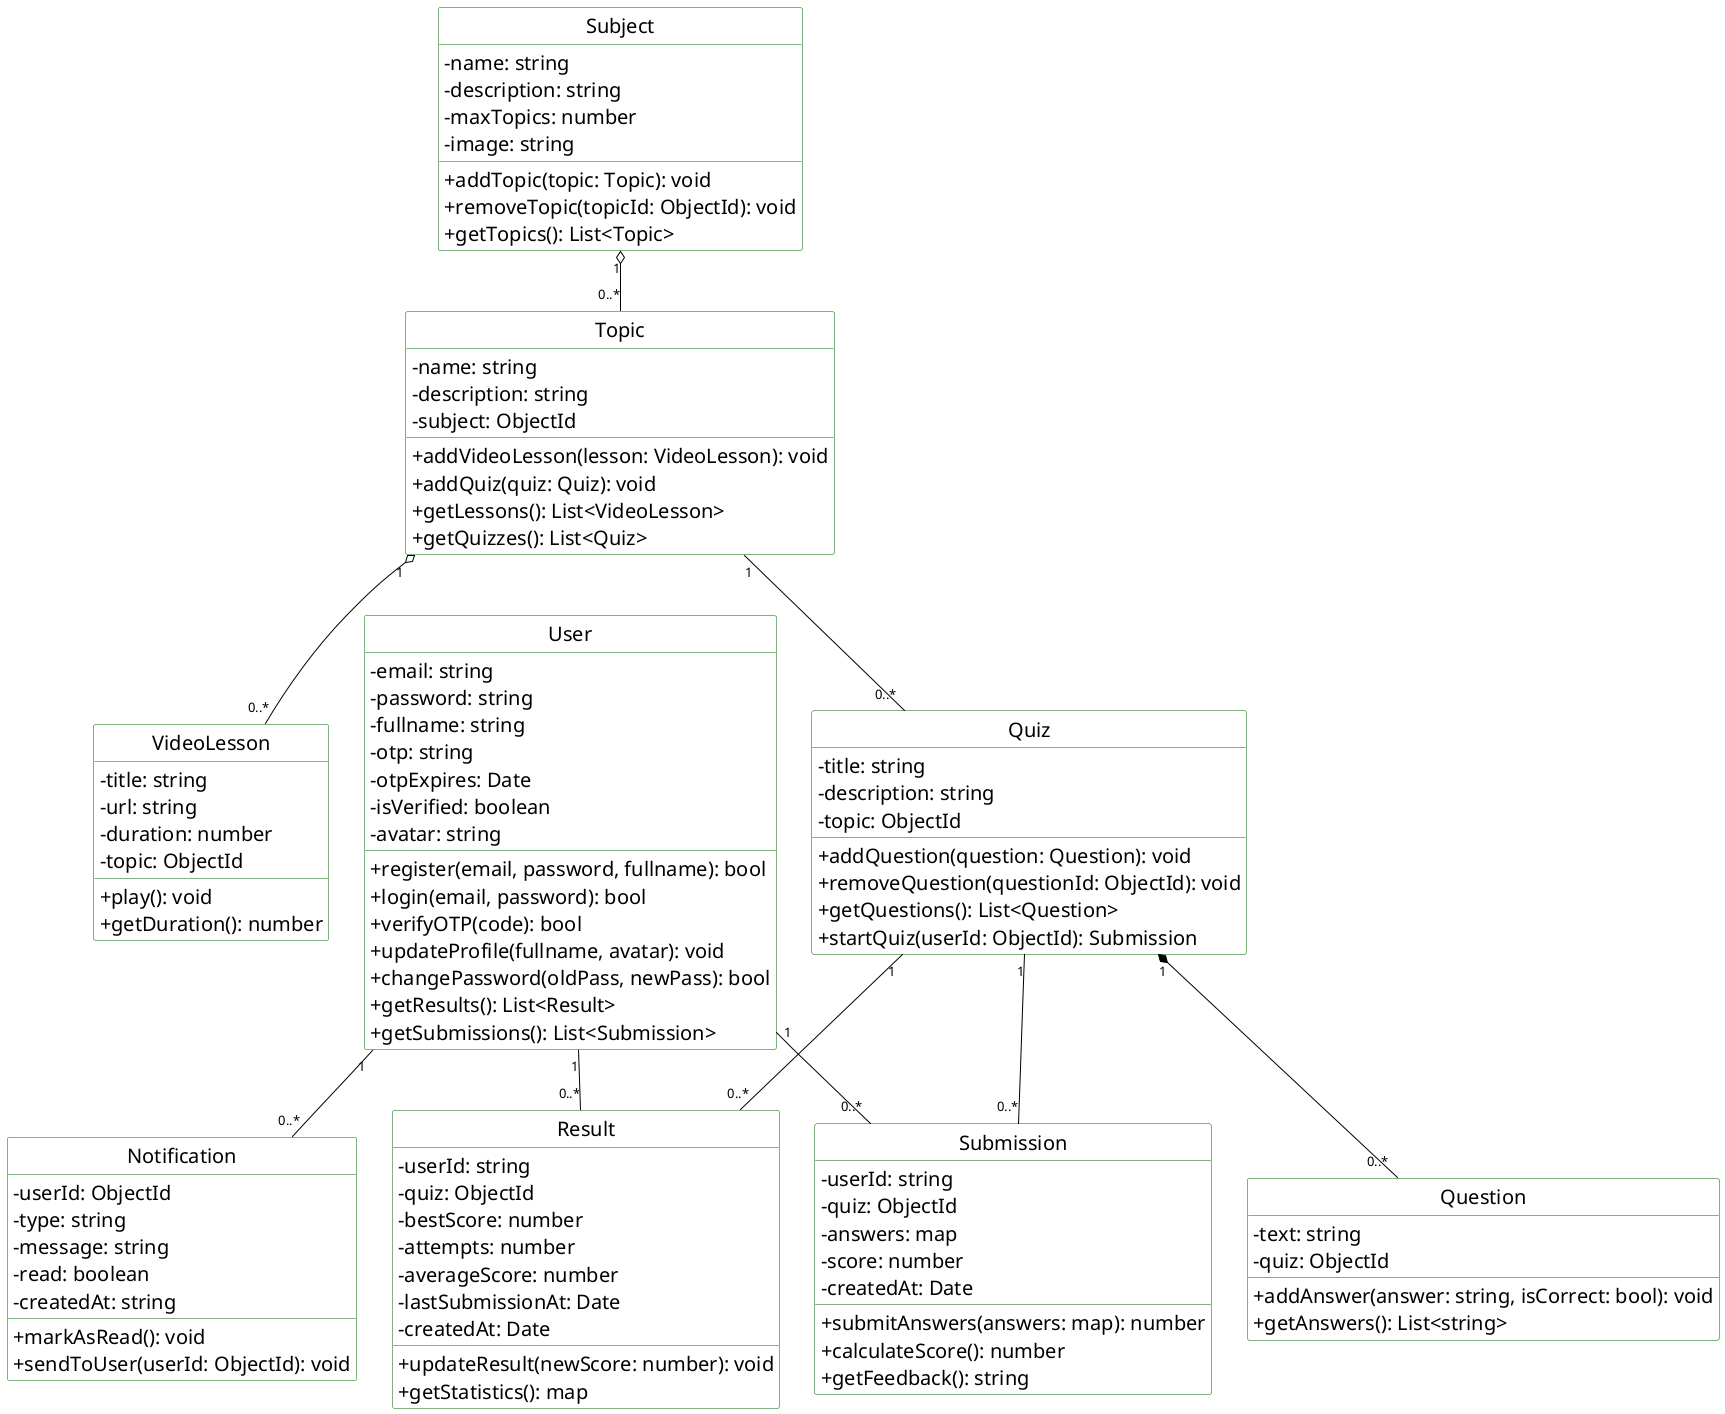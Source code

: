 @startuml ClassDiagramSciFun
skinparam backgroundColor #ffffff
skinparam classAttributeIconSize 0
skinparam classAttributeFontSize 20

' skinparam linetype ortho
skinparam class {
  BackgroundColor White
  ArrowColor Black
  BorderColor DarkGreen
  FontSize 20

}
hide circle
hide stereotype

class User {
  - email: string
  - password: string
  - fullname: string
  - otp: string
  - otpExpires: Date
  - isVerified: boolean
  - avatar: string
  + register(email, password, fullname): bool
  + login(email, password): bool
  + verifyOTP(code): bool
  + updateProfile(fullname, avatar): void
  + changePassword(oldPass, newPass): bool
  + getResults(): List<Result>
  + getSubmissions(): List<Submission>
}

class Subject {
  - name: string
  - description: string
  - maxTopics: number
  - image: string
  + addTopic(topic: Topic): void
  + removeTopic(topicId: ObjectId): void
  + getTopics(): List<Topic>
}

class Topic {
  - name: string
  - description: string
  - subject: ObjectId
  + addVideoLesson(lesson: VideoLesson): void
  + addQuiz(quiz: Quiz): void
  + getLessons(): List<VideoLesson>
  + getQuizzes(): List<Quiz>
}

class VideoLesson {
  - title: string
  - url: string
  - duration: number
  - topic: ObjectId
  + play(): void
  + getDuration(): number
}

class Quiz {
  - title: string
  - description: string
  - topic: ObjectId
  + addQuestion(question: Question): void
  + removeQuestion(questionId: ObjectId): void
  + getQuestions(): List<Question>
  + startQuiz(userId: ObjectId): Submission
}

class Question {
  - text: string
  - quiz: ObjectId
  + addAnswer(answer: string, isCorrect: bool): void
  + getAnswers(): List<string>
}

class Submission {
  - userId: string
  - quiz: ObjectId
  - answers: map
  - score: number
  - createdAt: Date
  + submitAnswers(answers: map): number
  + calculateScore(): number
  + getFeedback(): string
}

class Result {
  - userId: string
  - quiz: ObjectId
  - bestScore: number
  - attempts: number
  - averageScore: number
  - lastSubmissionAt: Date
  - createdAt: Date
  + updateResult(newScore: number): void
  + getStatistics(): map
}

class Notification {
  - userId: ObjectId
  - type: string
  - message: string
  - read: boolean
  - createdAt: string
  + markAsRead(): void
  + sendToUser(userId: ObjectId): void
}
' --- Quan hệ với aggregation/composition ---
' Subject o-- "0..*" Topic        : aggregation
' Topic o-- "0..*" VideoLesson    : aggregation
' Quiz *-- "0..*" Question        : composition
' --- Quan hệ ---
User "1" -- "0..*" Notification
User "1" -- "0..*" Submission
User "1" -- "0..*" Result

Subject "1" o-- "0..*" Topic
Topic  "1" o-- "0..*" VideoLesson
Topic "1" -- "0..*" Quiz
Quiz "1" *-- "0..*" Question
Quiz "1" -- "0..*" Submission
Quiz "1" -- "0..*" Result

' Submission "0..*" -- "1" Quiz
' Submission "0..*" -- "1" User

' Result "0..*" -- "1" Quiz
' Result "0..*" -- "1" User
@enduml
